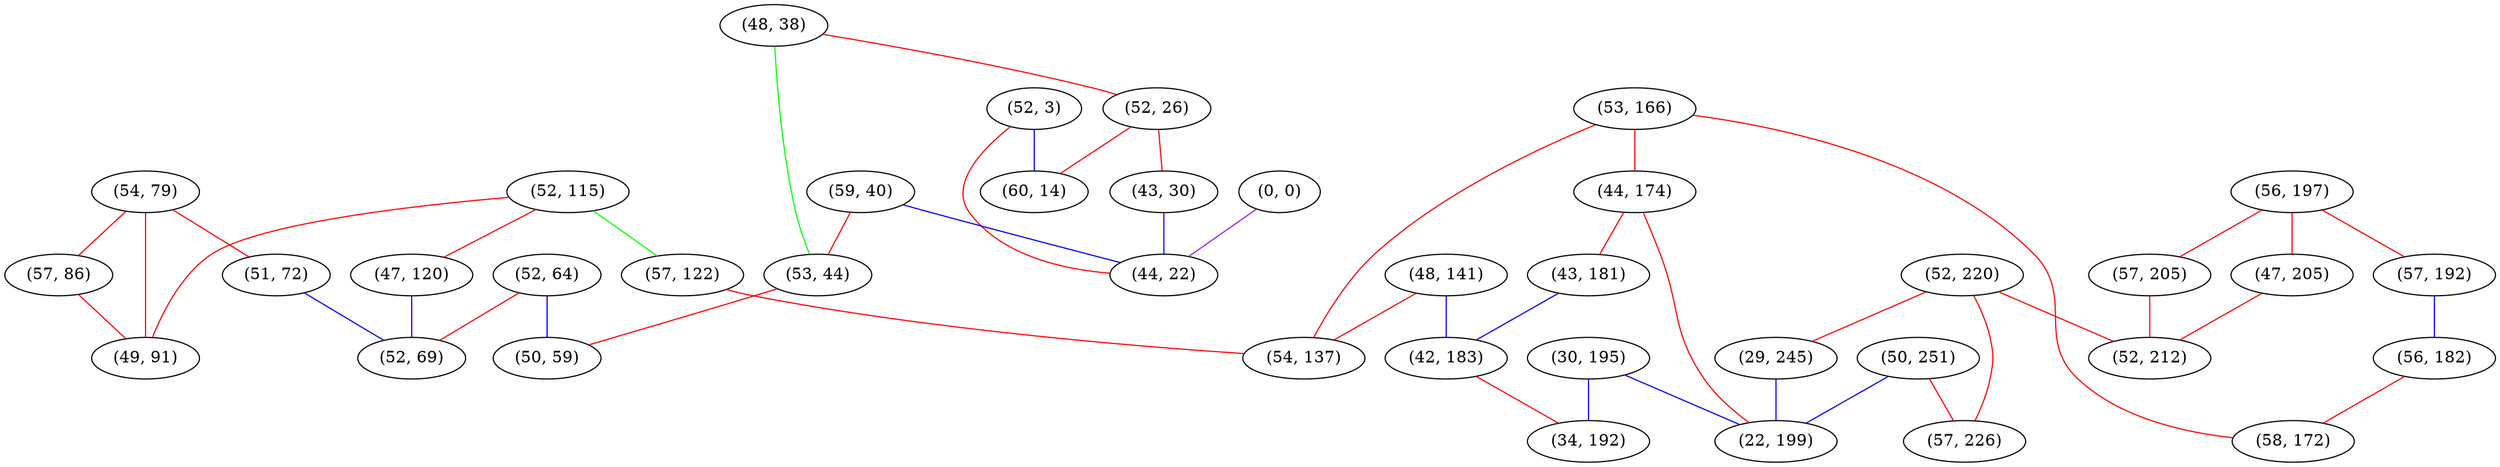 graph "" {
"(48, 38)";
"(54, 79)";
"(56, 197)";
"(52, 64)";
"(57, 192)";
"(52, 115)";
"(53, 166)";
"(57, 86)";
"(52, 3)";
"(48, 141)";
"(50, 251)";
"(57, 122)";
"(54, 137)";
"(59, 40)";
"(53, 44)";
"(49, 91)";
"(52, 26)";
"(0, 0)";
"(44, 174)";
"(30, 195)";
"(57, 205)";
"(52, 220)";
"(43, 181)";
"(42, 183)";
"(56, 182)";
"(51, 72)";
"(47, 205)";
"(47, 120)";
"(43, 30)";
"(34, 192)";
"(52, 212)";
"(50, 59)";
"(29, 245)";
"(44, 22)";
"(22, 199)";
"(60, 14)";
"(57, 226)";
"(52, 69)";
"(58, 172)";
"(48, 38)" -- "(52, 26)"  [color=red, key=0, weight=1];
"(48, 38)" -- "(53, 44)"  [color=green, key=0, weight=2];
"(54, 79)" -- "(51, 72)"  [color=red, key=0, weight=1];
"(54, 79)" -- "(49, 91)"  [color=red, key=0, weight=1];
"(54, 79)" -- "(57, 86)"  [color=red, key=0, weight=1];
"(56, 197)" -- "(57, 205)"  [color=red, key=0, weight=1];
"(56, 197)" -- "(57, 192)"  [color=red, key=0, weight=1];
"(56, 197)" -- "(47, 205)"  [color=red, key=0, weight=1];
"(52, 64)" -- "(52, 69)"  [color=red, key=0, weight=1];
"(52, 64)" -- "(50, 59)"  [color=blue, key=0, weight=3];
"(57, 192)" -- "(56, 182)"  [color=blue, key=0, weight=3];
"(52, 115)" -- "(57, 122)"  [color=green, key=0, weight=2];
"(52, 115)" -- "(49, 91)"  [color=red, key=0, weight=1];
"(52, 115)" -- "(47, 120)"  [color=red, key=0, weight=1];
"(53, 166)" -- "(54, 137)"  [color=red, key=0, weight=1];
"(53, 166)" -- "(44, 174)"  [color=red, key=0, weight=1];
"(53, 166)" -- "(58, 172)"  [color=red, key=0, weight=1];
"(57, 86)" -- "(49, 91)"  [color=red, key=0, weight=1];
"(52, 3)" -- "(44, 22)"  [color=red, key=0, weight=1];
"(52, 3)" -- "(60, 14)"  [color=blue, key=0, weight=3];
"(48, 141)" -- "(42, 183)"  [color=blue, key=0, weight=3];
"(48, 141)" -- "(54, 137)"  [color=red, key=0, weight=1];
"(50, 251)" -- "(57, 226)"  [color=red, key=0, weight=1];
"(50, 251)" -- "(22, 199)"  [color=blue, key=0, weight=3];
"(57, 122)" -- "(54, 137)"  [color=red, key=0, weight=1];
"(59, 40)" -- "(53, 44)"  [color=red, key=0, weight=1];
"(59, 40)" -- "(44, 22)"  [color=blue, key=0, weight=3];
"(53, 44)" -- "(50, 59)"  [color=red, key=0, weight=1];
"(52, 26)" -- "(60, 14)"  [color=red, key=0, weight=1];
"(52, 26)" -- "(43, 30)"  [color=red, key=0, weight=1];
"(0, 0)" -- "(44, 22)"  [color=purple, key=0, weight=4];
"(44, 174)" -- "(22, 199)"  [color=red, key=0, weight=1];
"(44, 174)" -- "(43, 181)"  [color=red, key=0, weight=1];
"(30, 195)" -- "(34, 192)"  [color=blue, key=0, weight=3];
"(30, 195)" -- "(22, 199)"  [color=blue, key=0, weight=3];
"(57, 205)" -- "(52, 212)"  [color=red, key=0, weight=1];
"(52, 220)" -- "(57, 226)"  [color=red, key=0, weight=1];
"(52, 220)" -- "(52, 212)"  [color=red, key=0, weight=1];
"(52, 220)" -- "(29, 245)"  [color=red, key=0, weight=1];
"(43, 181)" -- "(42, 183)"  [color=blue, key=0, weight=3];
"(42, 183)" -- "(34, 192)"  [color=red, key=0, weight=1];
"(56, 182)" -- "(58, 172)"  [color=red, key=0, weight=1];
"(51, 72)" -- "(52, 69)"  [color=blue, key=0, weight=3];
"(47, 205)" -- "(52, 212)"  [color=red, key=0, weight=1];
"(47, 120)" -- "(52, 69)"  [color=blue, key=0, weight=3];
"(43, 30)" -- "(44, 22)"  [color=blue, key=0, weight=3];
"(29, 245)" -- "(22, 199)"  [color=blue, key=0, weight=3];
}
